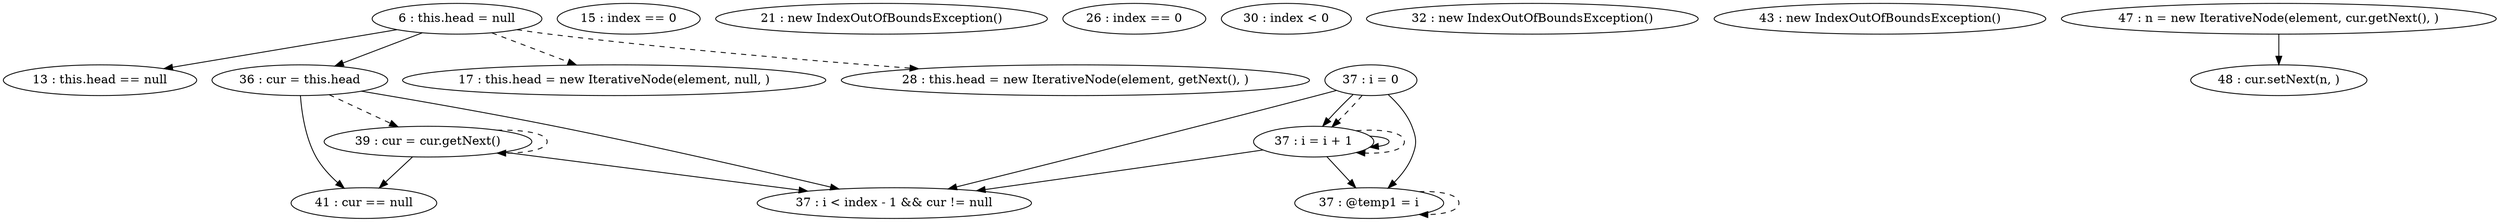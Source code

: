 digraph G {
"6 : this.head = null"
"6 : this.head = null" -> "13 : this.head == null"
"6 : this.head = null" -> "36 : cur = this.head"
"6 : this.head = null" -> "17 : this.head = new IterativeNode(element, null, )" [style=dashed]
"6 : this.head = null" -> "28 : this.head = new IterativeNode(element, getNext(), )" [style=dashed]
"13 : this.head == null"
"15 : index == 0"
"17 : this.head = new IterativeNode(element, null, )"
"21 : new IndexOutOfBoundsException()"
"26 : index == 0"
"28 : this.head = new IterativeNode(element, getNext(), )"
"30 : index < 0"
"32 : new IndexOutOfBoundsException()"
"36 : cur = this.head"
"36 : cur = this.head" -> "41 : cur == null"
"36 : cur = this.head" -> "37 : i < index - 1 && cur != null"
"36 : cur = this.head" -> "39 : cur = cur.getNext()" [style=dashed]
"37 : i = 0"
"37 : i = 0" -> "37 : i < index - 1 && cur != null"
"37 : i = 0" -> "37 : i = i + 1"
"37 : i = 0" -> "37 : @temp1 = i"
"37 : i = 0" -> "37 : i = i + 1" [style=dashed]
"37 : i < index - 1 && cur != null"
"39 : cur = cur.getNext()"
"39 : cur = cur.getNext()" -> "41 : cur == null"
"39 : cur = cur.getNext()" -> "37 : i < index - 1 && cur != null"
"39 : cur = cur.getNext()" -> "39 : cur = cur.getNext()" [style=dashed]
"37 : @temp1 = i"
"37 : @temp1 = i" -> "37 : @temp1 = i" [style=dashed]
"37 : i = i + 1"
"37 : i = i + 1" -> "37 : i < index - 1 && cur != null"
"37 : i = i + 1" -> "37 : i = i + 1"
"37 : i = i + 1" -> "37 : @temp1 = i"
"37 : i = i + 1" -> "37 : i = i + 1" [style=dashed]
"41 : cur == null"
"43 : new IndexOutOfBoundsException()"
"47 : n = new IterativeNode(element, cur.getNext(), )"
"47 : n = new IterativeNode(element, cur.getNext(), )" -> "48 : cur.setNext(n, )"
"48 : cur.setNext(n, )"
}